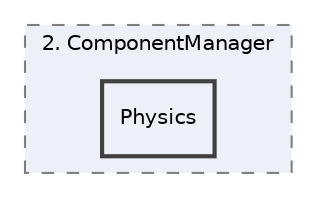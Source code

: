 digraph "GameManager/2. ComponentManager/Physics"
{
 // LATEX_PDF_SIZE
  edge [fontname="Helvetica",fontsize="10",labelfontname="Helvetica",labelfontsize="10"];
  node [fontname="Helvetica",fontsize="10",shape=record];
  compound=true
  subgraph clusterdir_97ac1eb834d42f03dd41cae34e6b05fd {
    graph [ bgcolor="#edf0f7", pencolor="grey50", style="filled,dashed,", label="2. ComponentManager", fontname="Helvetica", fontsize="10", URL="dir_97ac1eb834d42f03dd41cae34e6b05fd.html"]
  dir_53e5eec38c63c4c060ccc777b97a960c [shape=box, label="Physics", style="filled,bold,", fillcolor="#edf0f7", color="grey25", URL="dir_53e5eec38c63c4c060ccc777b97a960c.html"];
  }
}
